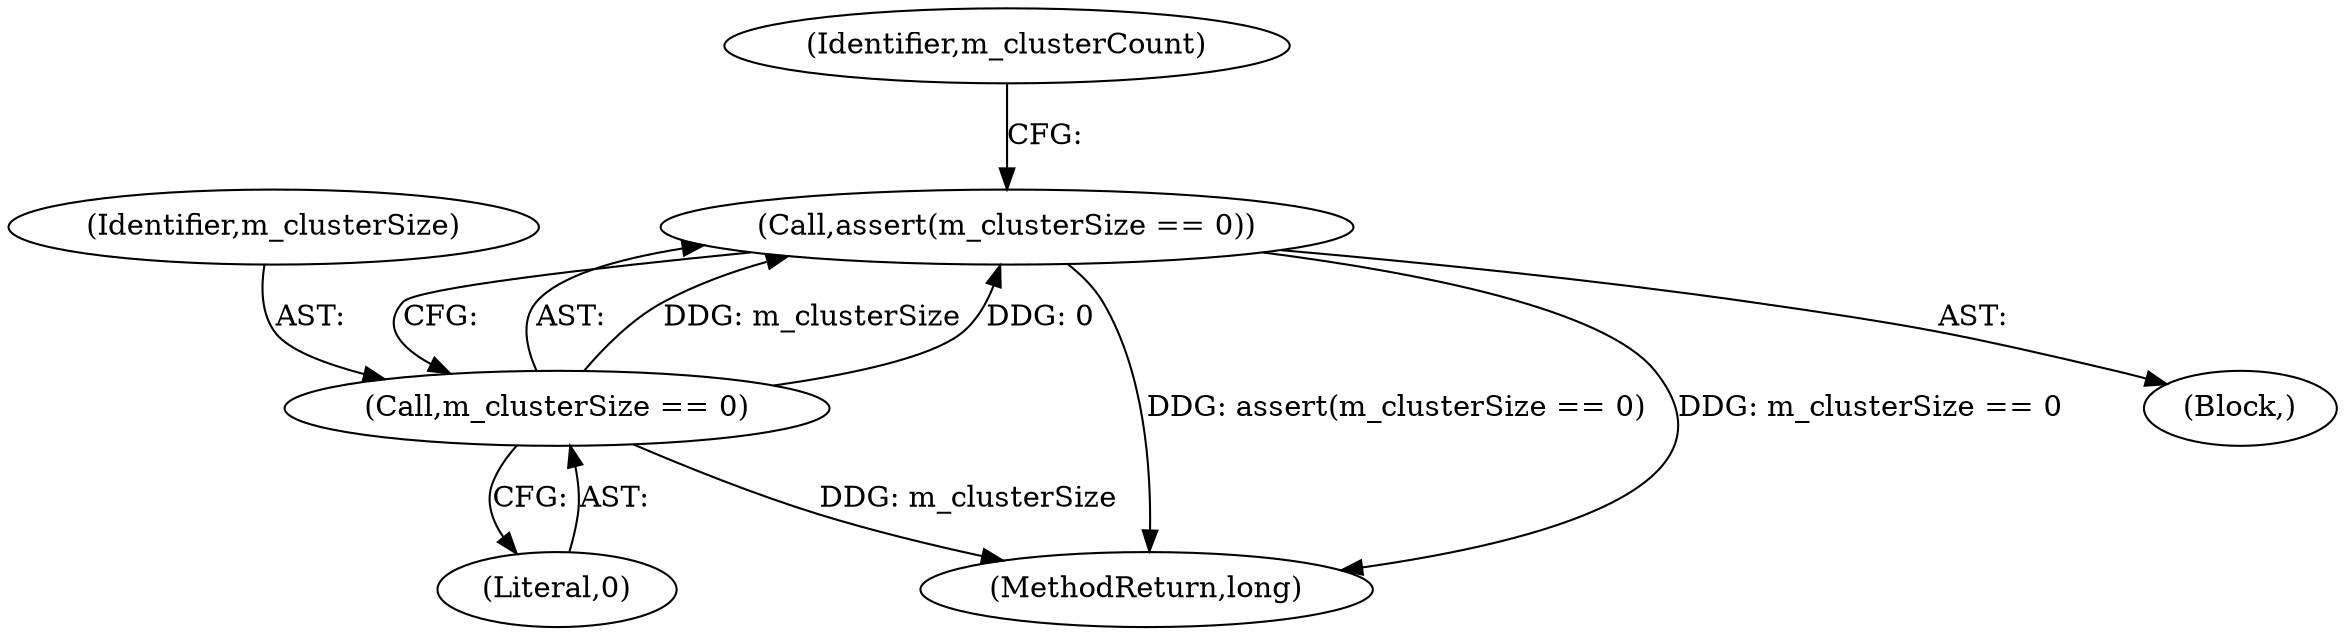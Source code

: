 digraph "0_Android_cc274e2abe8b2a6698a5c47d8aa4bb45f1f9538d_26@API" {
"1000110" [label="(Call,assert(m_clusterSize == 0))"];
"1000111" [label="(Call,m_clusterSize == 0)"];
"1000116" [label="(Identifier,m_clusterCount)"];
"1000110" [label="(Call,assert(m_clusterSize == 0))"];
"1000112" [label="(Identifier,m_clusterSize)"];
"1000111" [label="(Call,m_clusterSize == 0)"];
"1000164" [label="(MethodReturn,long)"];
"1000113" [label="(Literal,0)"];
"1000105" [label="(Block,)"];
"1000110" -> "1000105"  [label="AST: "];
"1000110" -> "1000111"  [label="CFG: "];
"1000111" -> "1000110"  [label="AST: "];
"1000116" -> "1000110"  [label="CFG: "];
"1000110" -> "1000164"  [label="DDG: assert(m_clusterSize == 0)"];
"1000110" -> "1000164"  [label="DDG: m_clusterSize == 0"];
"1000111" -> "1000110"  [label="DDG: m_clusterSize"];
"1000111" -> "1000110"  [label="DDG: 0"];
"1000111" -> "1000113"  [label="CFG: "];
"1000112" -> "1000111"  [label="AST: "];
"1000113" -> "1000111"  [label="AST: "];
"1000111" -> "1000164"  [label="DDG: m_clusterSize"];
}
